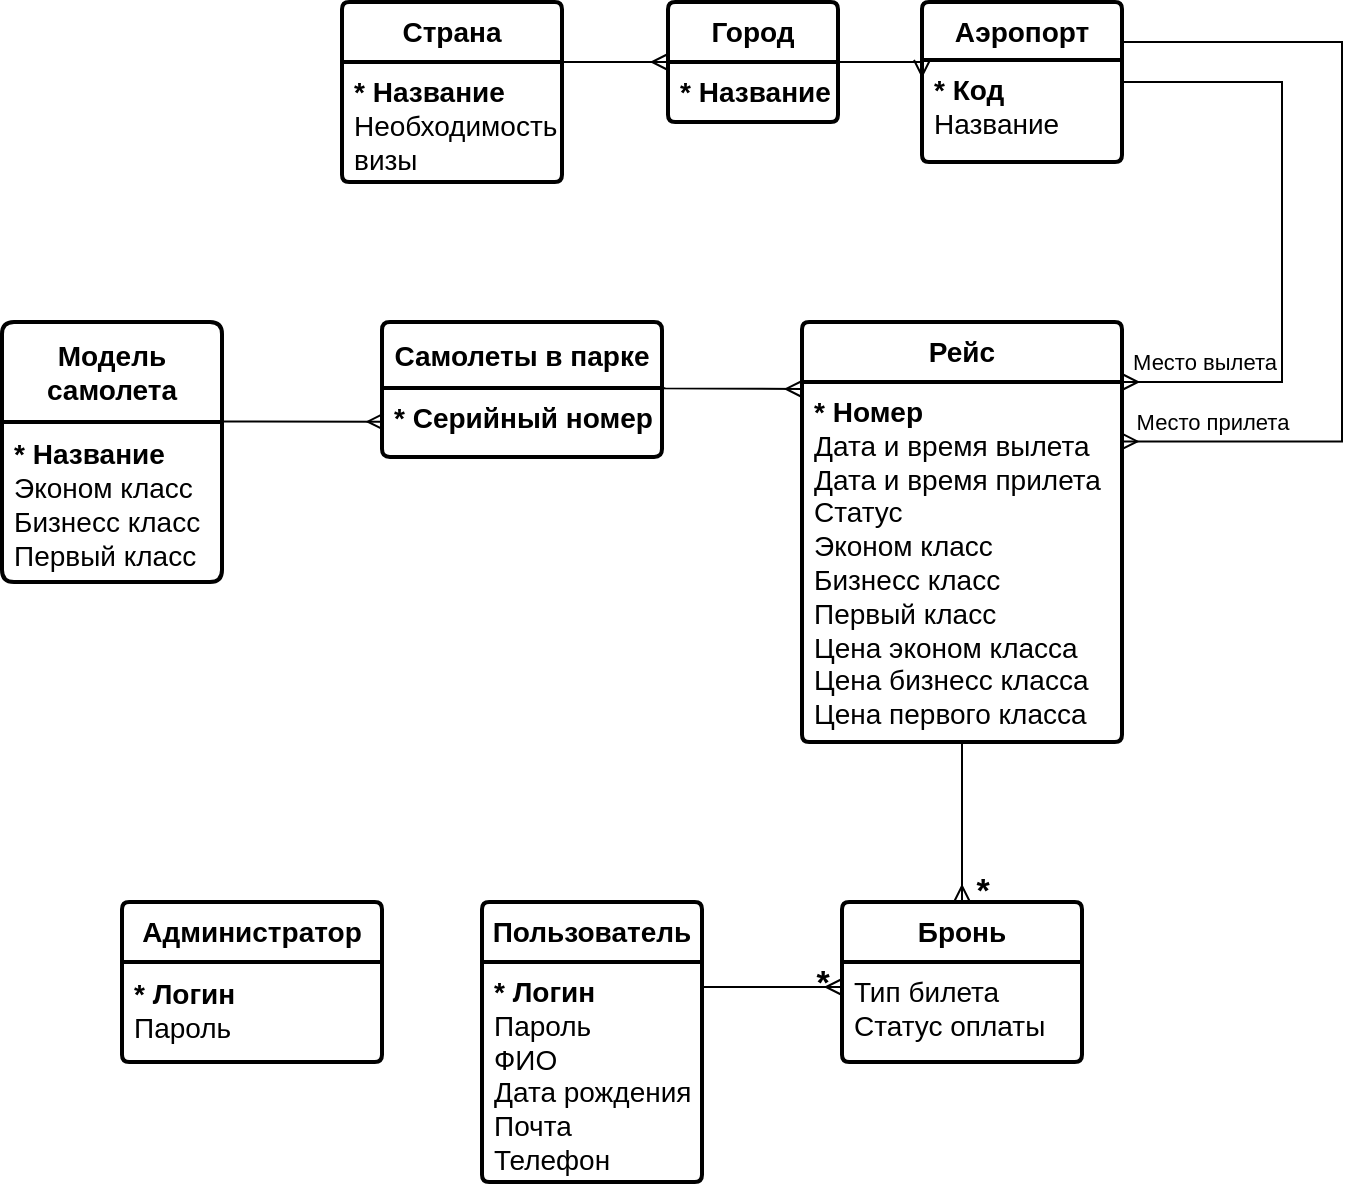 <mxfile version="23.1.5" type="device">
  <diagram name="Страница — 1" id="cLjbmlqy-ygLtGLeqxRx">
    <mxGraphModel dx="2700" dy="1710" grid="1" gridSize="10" guides="1" tooltips="1" connect="1" arrows="1" fold="1" page="1" pageScale="1" pageWidth="827" pageHeight="1169" math="0" shadow="0">
      <root>
        <mxCell id="0" />
        <mxCell id="1" parent="0" />
        <mxCell id="_czjdlP7NAZFudH9wTXd-5" value="&lt;b&gt;Пользователь&lt;/b&gt;" style="swimlane;childLayout=stackLayout;horizontal=1;startSize=30;horizontalStack=0;rounded=1;fontSize=14;fontStyle=0;strokeWidth=2;resizeParent=0;resizeLast=1;shadow=0;dashed=0;align=center;arcSize=4;whiteSpace=wrap;html=1;" parent="1" vertex="1">
          <mxGeometry x="-720" y="530" width="110" height="140" as="geometry" />
        </mxCell>
        <mxCell id="_czjdlP7NAZFudH9wTXd-6" value="&lt;font style=&quot;font-size: 14px;&quot;&gt;&lt;b&gt;* Логин&lt;br&gt;&lt;/b&gt;Пароль&lt;br&gt;ФИО&lt;br&gt;Дата рождения&lt;br&gt;Почта&lt;br&gt;Телефон&lt;/font&gt;" style="align=left;strokeColor=none;fillColor=none;spacingLeft=4;fontSize=12;verticalAlign=top;resizable=0;rotatable=0;part=1;html=1;" parent="_czjdlP7NAZFudH9wTXd-5" vertex="1">
          <mxGeometry y="30" width="110" height="110" as="geometry" />
        </mxCell>
        <mxCell id="_czjdlP7NAZFudH9wTXd-8" value="&lt;b&gt;Модель самолета&lt;/b&gt;" style="swimlane;childLayout=stackLayout;horizontal=1;startSize=50;horizontalStack=0;rounded=1;fontSize=14;fontStyle=0;strokeWidth=2;resizeParent=0;resizeLast=1;shadow=0;dashed=0;align=center;arcSize=4;whiteSpace=wrap;html=1;" parent="1" vertex="1">
          <mxGeometry x="-960" y="240" width="110" height="130" as="geometry" />
        </mxCell>
        <mxCell id="_czjdlP7NAZFudH9wTXd-9" value="&lt;div style=&quot;font-size: 15px;&quot;&gt;&lt;b style=&quot;background-color: initial; font-size: 14px;&quot;&gt;* Название&lt;/b&gt;&lt;/div&gt;&lt;font style=&quot;font-size: 14px;&quot;&gt;&lt;div style=&quot;&quot;&gt;&lt;span style=&quot;background-color: initial;&quot;&gt;Эконом класс&lt;/span&gt;&lt;/div&gt;&lt;div style=&quot;&quot;&gt;&lt;span style=&quot;background-color: initial;&quot;&gt;Бизнесс класс&lt;/span&gt;&lt;/div&gt;&lt;div style=&quot;&quot;&gt;&lt;span style=&quot;background-color: initial;&quot;&gt;Первый класс&lt;/span&gt;&lt;/div&gt;&lt;/font&gt;" style="align=left;strokeColor=none;fillColor=none;spacingLeft=4;fontSize=12;verticalAlign=top;resizable=0;rotatable=0;part=1;html=1;" parent="_czjdlP7NAZFudH9wTXd-8" vertex="1">
          <mxGeometry y="50" width="110" height="80" as="geometry" />
        </mxCell>
        <mxCell id="_czjdlP7NAZFudH9wTXd-10" value="&lt;b&gt;Самолеты в парке&lt;/b&gt;" style="swimlane;childLayout=stackLayout;horizontal=1;startSize=33;horizontalStack=0;rounded=1;fontSize=14;fontStyle=0;strokeWidth=2;resizeParent=0;resizeLast=1;shadow=0;dashed=0;align=center;arcSize=4;whiteSpace=wrap;html=1;" parent="1" vertex="1">
          <mxGeometry x="-770" y="240" width="140" height="67.5" as="geometry" />
        </mxCell>
        <mxCell id="_czjdlP7NAZFudH9wTXd-11" value="&lt;font style=&quot;font-size: 14px;&quot;&gt;&lt;b&gt;* Серийный номер&lt;br&gt;&lt;/b&gt;&lt;br&gt;&lt;/font&gt;" style="align=left;strokeColor=none;fillColor=none;spacingLeft=4;fontSize=12;verticalAlign=top;resizable=0;rotatable=0;part=1;html=1;" parent="_czjdlP7NAZFudH9wTXd-10" vertex="1">
          <mxGeometry y="33" width="140" height="34.5" as="geometry" />
        </mxCell>
        <mxCell id="AS12uEGzcnYFTBffjhOc-1" value="&lt;b&gt;Страна&lt;/b&gt;" style="swimlane;childLayout=stackLayout;horizontal=1;startSize=30;horizontalStack=0;rounded=1;fontSize=14;fontStyle=0;strokeWidth=2;resizeParent=0;resizeLast=1;shadow=0;dashed=0;align=center;arcSize=4;whiteSpace=wrap;html=1;" vertex="1" parent="1">
          <mxGeometry x="-790" y="80" width="110" height="90" as="geometry" />
        </mxCell>
        <mxCell id="AS12uEGzcnYFTBffjhOc-2" value="&lt;font style=&quot;font-size: 14px;&quot;&gt;&lt;b&gt;* Название&lt;br&gt;&lt;/b&gt;Необходимость&lt;br&gt;визы&lt;br&gt;&lt;/font&gt;" style="align=left;strokeColor=none;fillColor=none;spacingLeft=4;fontSize=12;verticalAlign=top;resizable=0;rotatable=0;part=1;html=1;" vertex="1" parent="AS12uEGzcnYFTBffjhOc-1">
          <mxGeometry y="30" width="110" height="60" as="geometry" />
        </mxCell>
        <mxCell id="AS12uEGzcnYFTBffjhOc-3" value="&lt;b&gt;Город&lt;/b&gt;" style="swimlane;childLayout=stackLayout;horizontal=1;startSize=30;horizontalStack=0;rounded=1;fontSize=14;fontStyle=0;strokeWidth=2;resizeParent=0;resizeLast=1;shadow=0;dashed=0;align=center;arcSize=4;whiteSpace=wrap;html=1;" vertex="1" parent="1">
          <mxGeometry x="-627" y="80" width="85" height="60" as="geometry" />
        </mxCell>
        <mxCell id="AS12uEGzcnYFTBffjhOc-4" value="&lt;font style=&quot;font-size: 14px;&quot;&gt;&lt;b&gt;* Название&lt;br&gt;&lt;/b&gt;&lt;br&gt;&lt;/font&gt;" style="align=left;strokeColor=none;fillColor=none;spacingLeft=4;fontSize=12;verticalAlign=top;resizable=0;rotatable=0;part=1;html=1;" vertex="1" parent="AS12uEGzcnYFTBffjhOc-3">
          <mxGeometry y="30" width="85" height="30" as="geometry" />
        </mxCell>
        <mxCell id="AS12uEGzcnYFTBffjhOc-5" value="&lt;b&gt;Аэропорт&lt;/b&gt;" style="swimlane;childLayout=stackLayout;horizontal=1;startSize=29;horizontalStack=0;rounded=1;fontSize=14;fontStyle=0;strokeWidth=2;resizeParent=0;resizeLast=1;shadow=0;dashed=0;align=center;arcSize=4;whiteSpace=wrap;html=1;" vertex="1" parent="1">
          <mxGeometry x="-500" y="80" width="100" height="80" as="geometry" />
        </mxCell>
        <mxCell id="AS12uEGzcnYFTBffjhOc-6" value="&lt;font style=&quot;font-size: 14px;&quot;&gt;&lt;b&gt;* Код&lt;br&gt;&lt;/b&gt;Название&lt;br&gt;&lt;br&gt;&lt;/font&gt;" style="align=left;strokeColor=none;fillColor=none;spacingLeft=4;fontSize=12;verticalAlign=top;resizable=0;rotatable=0;part=1;html=1;" vertex="1" parent="AS12uEGzcnYFTBffjhOc-5">
          <mxGeometry y="29" width="100" height="51" as="geometry" />
        </mxCell>
        <mxCell id="AS12uEGzcnYFTBffjhOc-7" value="&lt;b&gt;Рейс&lt;/b&gt;" style="swimlane;childLayout=stackLayout;horizontal=1;startSize=30;horizontalStack=0;rounded=1;fontSize=14;fontStyle=0;strokeWidth=2;resizeParent=0;resizeLast=1;shadow=0;dashed=0;align=center;arcSize=4;whiteSpace=wrap;html=1;" vertex="1" parent="1">
          <mxGeometry x="-560" y="240" width="160" height="210" as="geometry" />
        </mxCell>
        <mxCell id="AS12uEGzcnYFTBffjhOc-8" value="&lt;font style=&quot;font-size: 14px;&quot;&gt;&lt;b&gt;* Номер&lt;/b&gt;&lt;br&gt;Дата и время вылета&lt;br&gt;Дата и время прилета&lt;br&gt;Статус&lt;br&gt;Эконом класс&lt;br&gt;Бизнесс класс&lt;br&gt;Первый класс&lt;br&gt;Цена эконом класса&lt;br&gt;Цена бизнесс класса&lt;br&gt;Цена первого класса&lt;br&gt;&lt;/font&gt;" style="align=left;strokeColor=none;fillColor=none;spacingLeft=4;fontSize=12;verticalAlign=top;resizable=0;rotatable=0;part=1;html=1;" vertex="1" parent="AS12uEGzcnYFTBffjhOc-7">
          <mxGeometry y="30" width="160" height="180" as="geometry" />
        </mxCell>
        <mxCell id="AS12uEGzcnYFTBffjhOc-9" value="&lt;b&gt;Бронь&lt;/b&gt;" style="swimlane;childLayout=stackLayout;horizontal=1;startSize=30;horizontalStack=0;rounded=1;fontSize=14;fontStyle=0;strokeWidth=2;resizeParent=0;resizeLast=1;shadow=0;dashed=0;align=center;arcSize=4;whiteSpace=wrap;html=1;" vertex="1" parent="1">
          <mxGeometry x="-540" y="530" width="120" height="80" as="geometry" />
        </mxCell>
        <mxCell id="AS12uEGzcnYFTBffjhOc-10" value="&lt;font style=&quot;font-size: 14px;&quot;&gt;Тип билета&lt;br&gt;Статус оплаты&lt;br&gt;&lt;/font&gt;" style="align=left;strokeColor=none;fillColor=none;spacingLeft=4;fontSize=12;verticalAlign=top;resizable=0;rotatable=0;part=1;html=1;" vertex="1" parent="AS12uEGzcnYFTBffjhOc-9">
          <mxGeometry y="30" width="120" height="50" as="geometry" />
        </mxCell>
        <mxCell id="AS12uEGzcnYFTBffjhOc-27" value="" style="edgeStyle=orthogonalEdgeStyle;fontSize=12;html=1;endArrow=ERmany;rounded=0;exitX=1;exitY=0;exitDx=0;exitDy=0;entryX=0;entryY=0;entryDx=0;entryDy=0;" edge="1" parent="1" source="AS12uEGzcnYFTBffjhOc-2" target="AS12uEGzcnYFTBffjhOc-4">
          <mxGeometry width="100" height="100" relative="1" as="geometry">
            <mxPoint x="-630" y="200" as="sourcePoint" />
            <mxPoint x="-530" y="200" as="targetPoint" />
            <Array as="points">
              <mxPoint x="-630" y="110" />
              <mxPoint x="-630" y="110" />
            </Array>
          </mxGeometry>
        </mxCell>
        <mxCell id="AS12uEGzcnYFTBffjhOc-28" value="" style="edgeStyle=orthogonalEdgeStyle;fontSize=12;html=1;endArrow=ERmany;rounded=0;exitX=1;exitY=0.5;exitDx=0;exitDy=0;entryX=0;entryY=0;entryDx=0;entryDy=0;" edge="1" parent="1" source="AS12uEGzcnYFTBffjhOc-3" target="AS12uEGzcnYFTBffjhOc-6">
          <mxGeometry width="100" height="100" relative="1" as="geometry">
            <mxPoint x="-515" y="190" as="sourcePoint" />
            <mxPoint x="-435" y="190" as="targetPoint" />
            <Array as="points">
              <mxPoint x="-500" y="110" />
            </Array>
          </mxGeometry>
        </mxCell>
        <mxCell id="AS12uEGzcnYFTBffjhOc-33" value="" style="edgeStyle=orthogonalEdgeStyle;fontSize=12;html=1;endArrow=ERmany;rounded=0;exitX=0.981;exitY=-0.004;exitDx=0;exitDy=0;exitPerimeter=0;entryX=0.006;entryY=0.488;entryDx=0;entryDy=0;entryPerimeter=0;" edge="1" parent="1" source="_czjdlP7NAZFudH9wTXd-9" target="_czjdlP7NAZFudH9wTXd-11">
          <mxGeometry width="100" height="100" relative="1" as="geometry">
            <mxPoint x="-850" y="290" as="sourcePoint" />
            <mxPoint x="-730" y="290" as="targetPoint" />
            <Array as="points">
              <mxPoint x="-850" y="290" />
            </Array>
          </mxGeometry>
        </mxCell>
        <mxCell id="AS12uEGzcnYFTBffjhOc-35" value="" style="edgeStyle=orthogonalEdgeStyle;fontSize=12;html=1;endArrow=ERmany;rounded=0;exitX=1.012;exitY=0.49;exitDx=0;exitDy=0;exitPerimeter=0;entryX=0.005;entryY=0.02;entryDx=0;entryDy=0;entryPerimeter=0;" edge="1" parent="1" source="_czjdlP7NAZFudH9wTXd-10">
          <mxGeometry width="100" height="100" relative="1" as="geometry">
            <mxPoint x="-630.24" y="274.004" as="sourcePoint" />
            <mxPoint x="-560" y="273.5" as="targetPoint" />
            <Array as="points">
              <mxPoint x="-632" y="273" />
            </Array>
          </mxGeometry>
        </mxCell>
        <mxCell id="AS12uEGzcnYFTBffjhOc-36" value="" style="edgeStyle=orthogonalEdgeStyle;fontSize=12;html=1;endArrow=ERmany;rounded=0;exitX=1;exitY=0;exitDx=0;exitDy=0;entryX=1;entryY=0;entryDx=0;entryDy=0;" edge="1" parent="1" source="AS12uEGzcnYFTBffjhOc-6" target="AS12uEGzcnYFTBffjhOc-8">
          <mxGeometry width="100" height="100" relative="1" as="geometry">
            <mxPoint x="-360.0" y="190.0" as="sourcePoint" />
            <mxPoint x="-277.88" y="190.28" as="targetPoint" />
            <Array as="points">
              <mxPoint x="-400" y="120" />
              <mxPoint x="-320" y="120" />
              <mxPoint x="-320" y="270" />
            </Array>
          </mxGeometry>
        </mxCell>
        <mxCell id="AS12uEGzcnYFTBffjhOc-38" value="Место вылета" style="edgeLabel;html=1;align=center;verticalAlign=middle;resizable=0;points=[];" vertex="1" connectable="0" parent="AS12uEGzcnYFTBffjhOc-36">
          <mxGeometry x="0.774" y="3" relative="1" as="geometry">
            <mxPoint x="4" y="-13" as="offset" />
          </mxGeometry>
        </mxCell>
        <mxCell id="AS12uEGzcnYFTBffjhOc-37" value="" style="edgeStyle=orthogonalEdgeStyle;fontSize=12;html=1;endArrow=ERmany;rounded=0;exitX=1;exitY=0;exitDx=0;exitDy=0;entryX=0.998;entryY=0.165;entryDx=0;entryDy=0;entryPerimeter=0;" edge="1" parent="1" target="AS12uEGzcnYFTBffjhOc-8">
          <mxGeometry width="100" height="100" relative="1" as="geometry">
            <mxPoint x="-400" y="100" as="sourcePoint" />
            <mxPoint x="-400" y="260" as="targetPoint" />
            <Array as="points">
              <mxPoint x="-290" y="100" />
              <mxPoint x="-290" y="300" />
            </Array>
          </mxGeometry>
        </mxCell>
        <mxCell id="AS12uEGzcnYFTBffjhOc-39" value="Место прилета" style="edgeLabel;html=1;align=center;verticalAlign=middle;resizable=0;points=[];" vertex="1" connectable="0" parent="AS12uEGzcnYFTBffjhOc-37">
          <mxGeometry x="0.734" y="1" relative="1" as="geometry">
            <mxPoint x="-11" y="-11" as="offset" />
          </mxGeometry>
        </mxCell>
        <mxCell id="AS12uEGzcnYFTBffjhOc-41" style="edgeStyle=orthogonalEdgeStyle;rounded=0;orthogonalLoop=1;jettySize=auto;html=1;entryX=0;entryY=0.25;entryDx=0;entryDy=0;endArrow=ERmany;endFill=0;" edge="1" parent="1" source="_czjdlP7NAZFudH9wTXd-6" target="AS12uEGzcnYFTBffjhOc-10">
          <mxGeometry relative="1" as="geometry">
            <Array as="points">
              <mxPoint x="-597" y="573" />
            </Array>
          </mxGeometry>
        </mxCell>
        <mxCell id="AS12uEGzcnYFTBffjhOc-45" value="&lt;b&gt;&lt;font style=&quot;font-size: 17px;&quot;&gt;*&lt;/font&gt;&lt;/b&gt;" style="edgeLabel;html=1;align=center;verticalAlign=middle;resizable=0;points=[];labelBackgroundColor=none;" vertex="1" connectable="0" parent="AS12uEGzcnYFTBffjhOc-41">
          <mxGeometry x="0.257" y="1" relative="1" as="geometry">
            <mxPoint x="16" y="-1" as="offset" />
          </mxGeometry>
        </mxCell>
        <mxCell id="AS12uEGzcnYFTBffjhOc-42" style="edgeStyle=orthogonalEdgeStyle;rounded=0;orthogonalLoop=1;jettySize=auto;html=1;entryX=0.5;entryY=0;entryDx=0;entryDy=0;endArrow=ERmany;endFill=0;" edge="1" parent="1" source="AS12uEGzcnYFTBffjhOc-8" target="AS12uEGzcnYFTBffjhOc-9">
          <mxGeometry relative="1" as="geometry" />
        </mxCell>
        <mxCell id="AS12uEGzcnYFTBffjhOc-43" value="*" style="edgeLabel;html=1;align=center;verticalAlign=top;resizable=0;points=[];fontSize=17;fontStyle=1;spacing=0;horizontal=1;labelPosition=center;verticalLabelPosition=bottom;labelBackgroundColor=none;" vertex="1" connectable="0" parent="AS12uEGzcnYFTBffjhOc-42">
          <mxGeometry x="0.504" y="-2" relative="1" as="geometry">
            <mxPoint x="12" as="offset" />
          </mxGeometry>
        </mxCell>
        <mxCell id="AS12uEGzcnYFTBffjhOc-46" value="&lt;b&gt;Администратор&lt;/b&gt;" style="swimlane;childLayout=stackLayout;horizontal=1;startSize=30;horizontalStack=0;rounded=1;fontSize=14;fontStyle=0;strokeWidth=2;resizeParent=0;resizeLast=1;shadow=0;dashed=0;align=center;arcSize=4;whiteSpace=wrap;html=1;" vertex="1" parent="1">
          <mxGeometry x="-900" y="530" width="130" height="80" as="geometry" />
        </mxCell>
        <mxCell id="AS12uEGzcnYFTBffjhOc-47" value="&lt;div style=&quot;font-size: 15px;&quot;&gt;&lt;b style=&quot;background-color: initial; font-size: 14px;&quot;&gt;* Логин&lt;/b&gt;&lt;/div&gt;&lt;font style=&quot;font-size: 14px;&quot;&gt;&lt;div style=&quot;&quot;&gt;&lt;span style=&quot;background-color: initial;&quot;&gt;Пароль&lt;/span&gt;&lt;/div&gt;&lt;/font&gt;" style="align=left;strokeColor=none;fillColor=none;spacingLeft=4;fontSize=12;verticalAlign=top;resizable=0;rotatable=0;part=1;html=1;" vertex="1" parent="AS12uEGzcnYFTBffjhOc-46">
          <mxGeometry y="30" width="130" height="50" as="geometry" />
        </mxCell>
      </root>
    </mxGraphModel>
  </diagram>
</mxfile>

